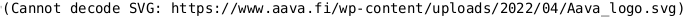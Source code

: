 @startuml

'******* AAVA Styles *************
' AAVA COLORS
!define sininen 239ed5
!define vaaleansininen 93d4f1
!define haaleasininen c7e7f4
!define vihrea 9fcd40
!define vaaleanvihrea d8e8af
!define haaleavihrea e9f4d4
!define lila c53196
!define vaalealila e7abd3
!define haalealila f0cae4

' HEADER
header '<img:https://www.aava.fi/wp-content/uploads/2022/04/Aava_logo.svg{scale=0.1}>

' TITLE STYLES
skinparam TitleFontSize 30
skinparam TitleFontColor #sininen

' SWIMLANE STYLES
skinparam SwimlaneTitleFontSize 20
skinparam SwimlaneTitleBackgroundColor #sininen
skinparam SwimlaneTitleFontColor white
skinparam SwimlaneBorderThickness 1

' ACTIVITY STYLES
skinparam ActivityBorderColor black
skinparam ActivityBackgroundColor #haaleasininen
skinparam ActivityDiamondBackgroundColor #haaleavihrea
skinparam ActivityDiamondBorderColor black

' SEQUENCE STYLES
skinparam actorStyle awesome
skinparam ActorBackgroundColor #vaaleansininen
skinparam ActorBorderColor #sininen
skinparam ParticipantBackgroundColor #vaaleansininen
skinparam ParticipantBorderColor #sininen
skinparam SequenceLifeLineBorderColor black
skinparam SequenceGroupBackgroundColor sininen

' DATAMODEL
!define table(x) class x << (T,#sininen) >> 
!define view(x) class x << (V,#vaaleansininen) >>
skinparam classarrowcolor gray
skinparam ClassBackgroundColor white
skinparam ClassBorderColor black

' usage:
'  table(example) {
'       id: int <<pk>>
'       column1: char 11
'}

' USECASE
skinparam UsecaseBackgroundColor vaaleanvihrea
skinparam UsecaseBorderColor vihrea

' RECTANGLE
skinparam RectangleBackgroundColor vaaleansininen

' COMMON STYLES
skinparam ArrowColor #sininen
skinparam Shadowing false
skinparam NoteBackgroundColor white
skinparam NoteBorderColor black
skinparam nodesep 16
skinparam ranksep 32

@enduml
